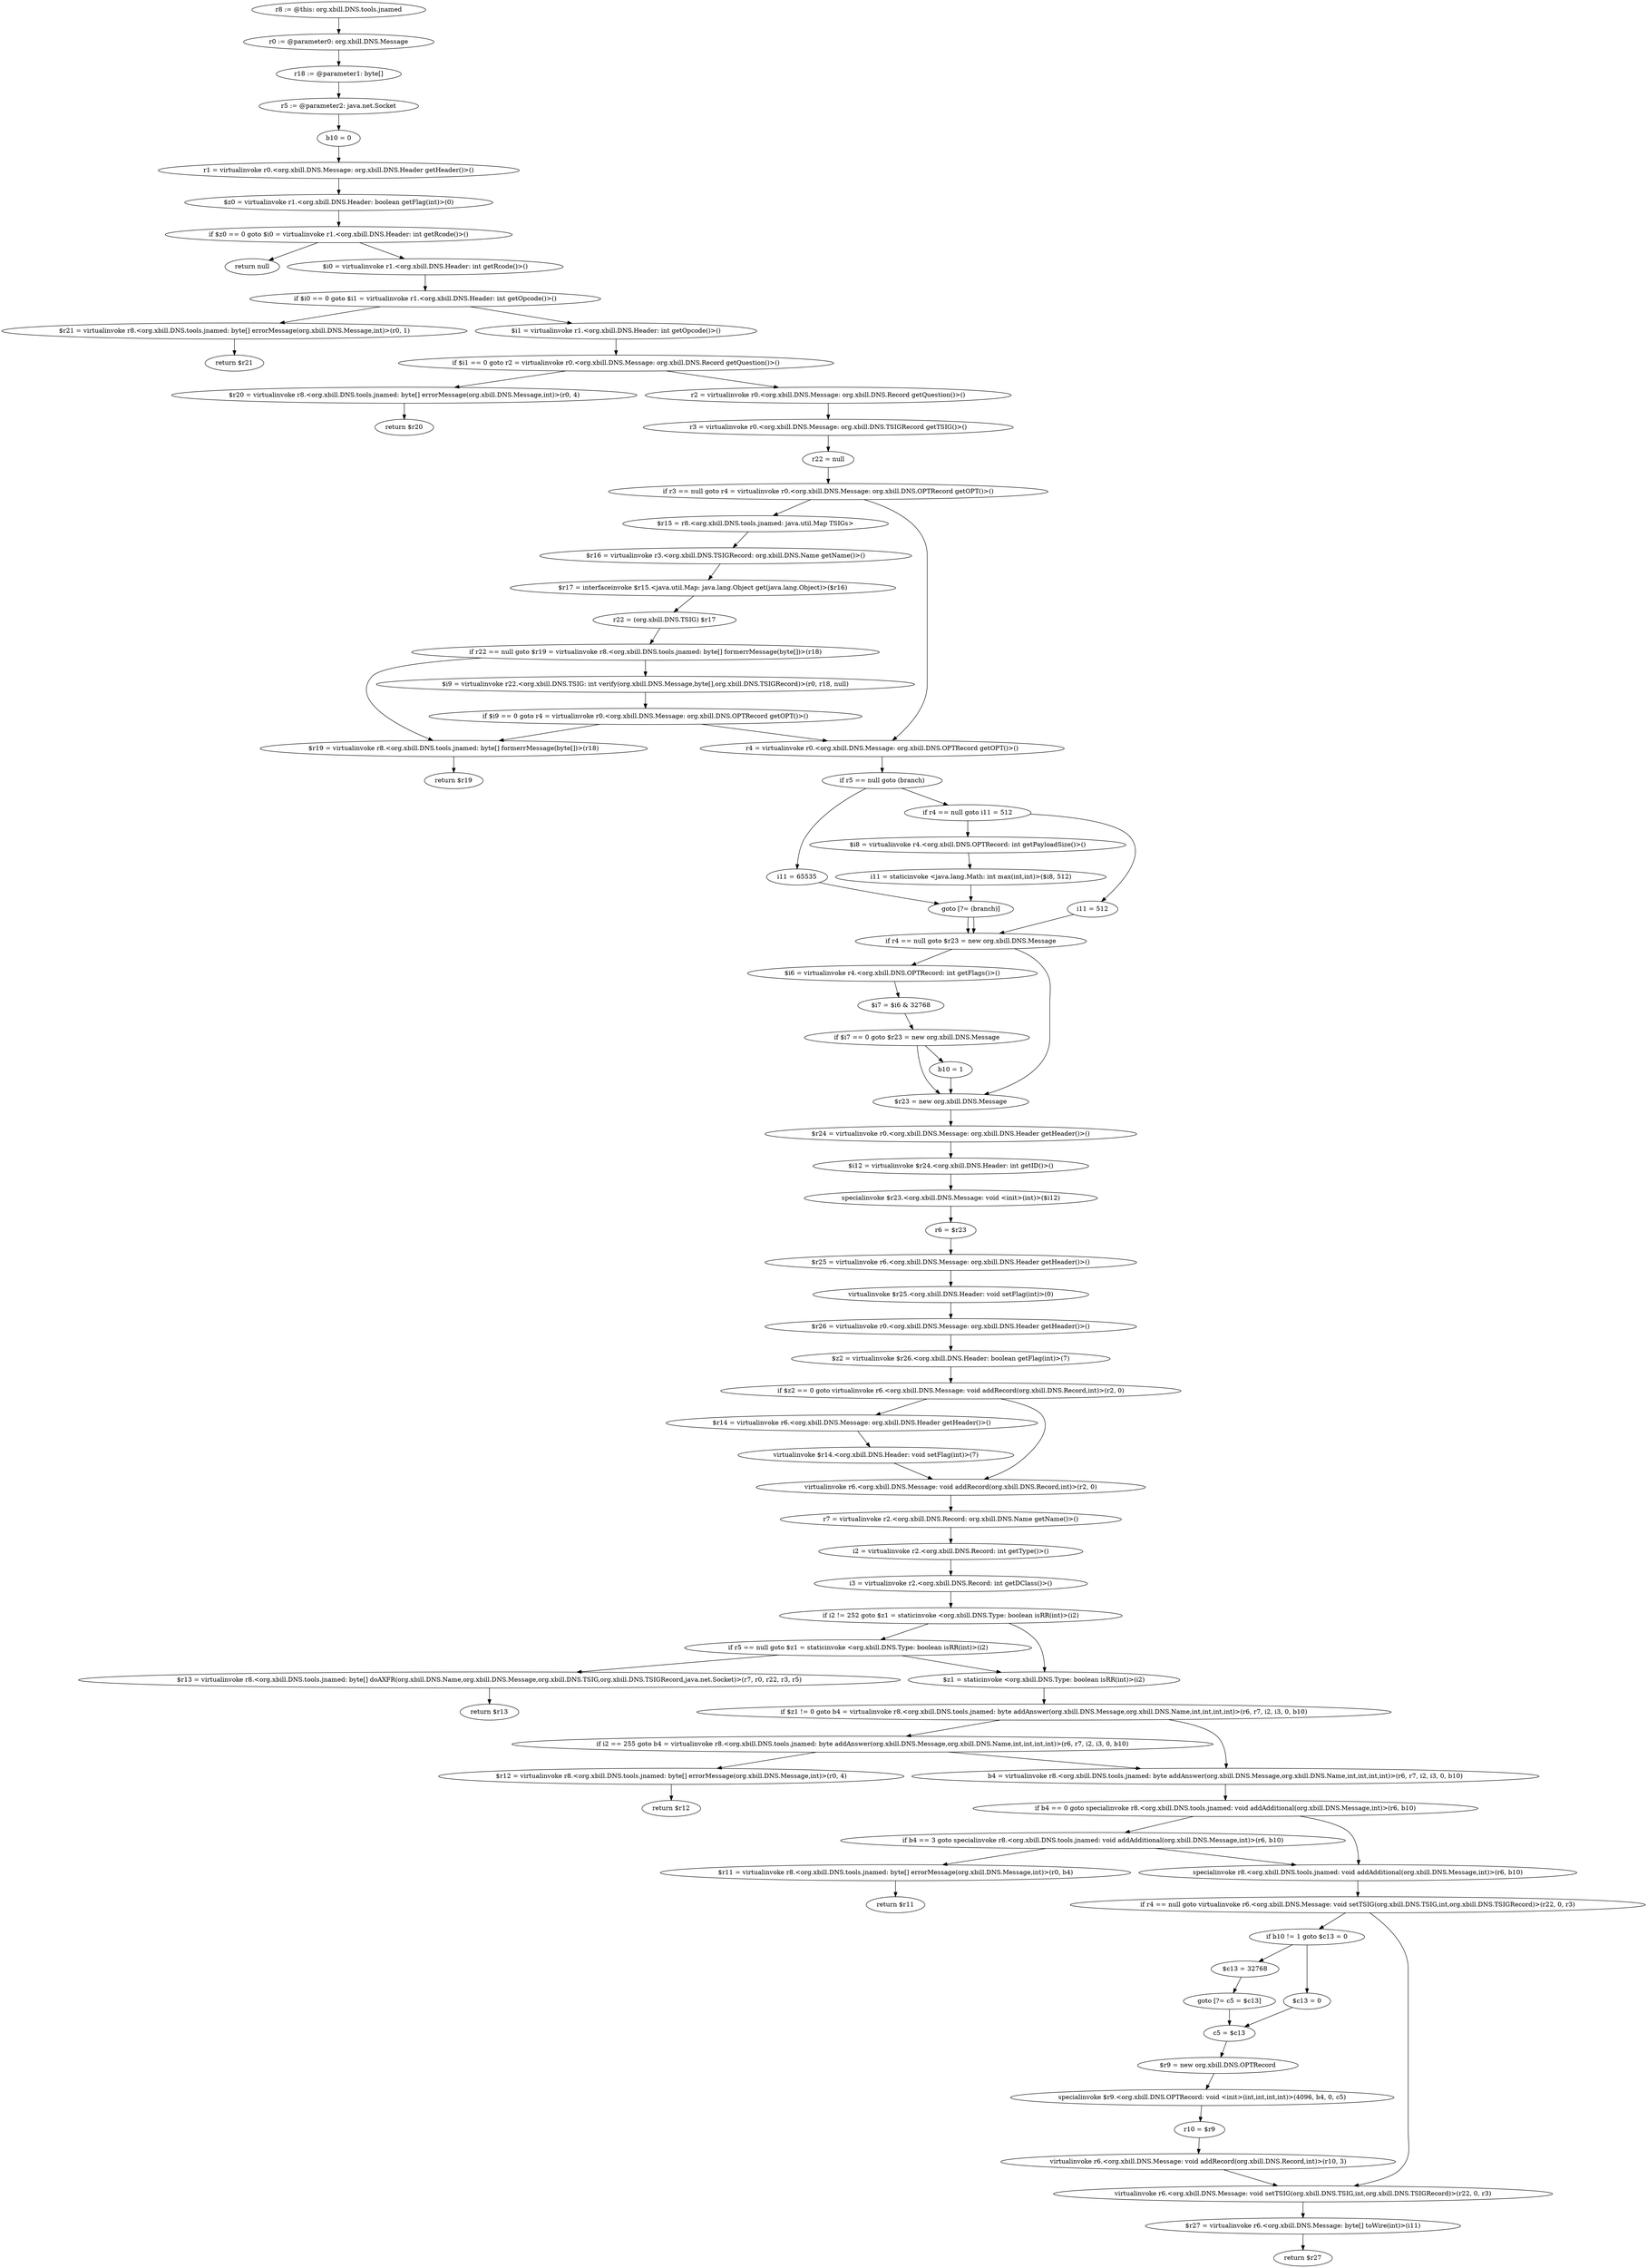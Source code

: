digraph "unitGraph" {
    "r8 := @this: org.xbill.DNS.tools.jnamed"
    "r0 := @parameter0: org.xbill.DNS.Message"
    "r18 := @parameter1: byte[]"
    "r5 := @parameter2: java.net.Socket"
    "b10 = 0"
    "r1 = virtualinvoke r0.<org.xbill.DNS.Message: org.xbill.DNS.Header getHeader()>()"
    "$z0 = virtualinvoke r1.<org.xbill.DNS.Header: boolean getFlag(int)>(0)"
    "if $z0 == 0 goto $i0 = virtualinvoke r1.<org.xbill.DNS.Header: int getRcode()>()"
    "return null"
    "$i0 = virtualinvoke r1.<org.xbill.DNS.Header: int getRcode()>()"
    "if $i0 == 0 goto $i1 = virtualinvoke r1.<org.xbill.DNS.Header: int getOpcode()>()"
    "$r21 = virtualinvoke r8.<org.xbill.DNS.tools.jnamed: byte[] errorMessage(org.xbill.DNS.Message,int)>(r0, 1)"
    "return $r21"
    "$i1 = virtualinvoke r1.<org.xbill.DNS.Header: int getOpcode()>()"
    "if $i1 == 0 goto r2 = virtualinvoke r0.<org.xbill.DNS.Message: org.xbill.DNS.Record getQuestion()>()"
    "$r20 = virtualinvoke r8.<org.xbill.DNS.tools.jnamed: byte[] errorMessage(org.xbill.DNS.Message,int)>(r0, 4)"
    "return $r20"
    "r2 = virtualinvoke r0.<org.xbill.DNS.Message: org.xbill.DNS.Record getQuestion()>()"
    "r3 = virtualinvoke r0.<org.xbill.DNS.Message: org.xbill.DNS.TSIGRecord getTSIG()>()"
    "r22 = null"
    "if r3 == null goto r4 = virtualinvoke r0.<org.xbill.DNS.Message: org.xbill.DNS.OPTRecord getOPT()>()"
    "$r15 = r8.<org.xbill.DNS.tools.jnamed: java.util.Map TSIGs>"
    "$r16 = virtualinvoke r3.<org.xbill.DNS.TSIGRecord: org.xbill.DNS.Name getName()>()"
    "$r17 = interfaceinvoke $r15.<java.util.Map: java.lang.Object get(java.lang.Object)>($r16)"
    "r22 = (org.xbill.DNS.TSIG) $r17"
    "if r22 == null goto $r19 = virtualinvoke r8.<org.xbill.DNS.tools.jnamed: byte[] formerrMessage(byte[])>(r18)"
    "$i9 = virtualinvoke r22.<org.xbill.DNS.TSIG: int verify(org.xbill.DNS.Message,byte[],org.xbill.DNS.TSIGRecord)>(r0, r18, null)"
    "if $i9 == 0 goto r4 = virtualinvoke r0.<org.xbill.DNS.Message: org.xbill.DNS.OPTRecord getOPT()>()"
    "$r19 = virtualinvoke r8.<org.xbill.DNS.tools.jnamed: byte[] formerrMessage(byte[])>(r18)"
    "return $r19"
    "r4 = virtualinvoke r0.<org.xbill.DNS.Message: org.xbill.DNS.OPTRecord getOPT()>()"
    "if r5 == null goto (branch)"
    "i11 = 65535"
    "goto [?= (branch)]"
    "if r4 == null goto i11 = 512"
    "$i8 = virtualinvoke r4.<org.xbill.DNS.OPTRecord: int getPayloadSize()>()"
    "i11 = staticinvoke <java.lang.Math: int max(int,int)>($i8, 512)"
    "i11 = 512"
    "if r4 == null goto $r23 = new org.xbill.DNS.Message"
    "$i6 = virtualinvoke r4.<org.xbill.DNS.OPTRecord: int getFlags()>()"
    "$i7 = $i6 & 32768"
    "if $i7 == 0 goto $r23 = new org.xbill.DNS.Message"
    "b10 = 1"
    "$r23 = new org.xbill.DNS.Message"
    "$r24 = virtualinvoke r0.<org.xbill.DNS.Message: org.xbill.DNS.Header getHeader()>()"
    "$i12 = virtualinvoke $r24.<org.xbill.DNS.Header: int getID()>()"
    "specialinvoke $r23.<org.xbill.DNS.Message: void <init>(int)>($i12)"
    "r6 = $r23"
    "$r25 = virtualinvoke r6.<org.xbill.DNS.Message: org.xbill.DNS.Header getHeader()>()"
    "virtualinvoke $r25.<org.xbill.DNS.Header: void setFlag(int)>(0)"
    "$r26 = virtualinvoke r0.<org.xbill.DNS.Message: org.xbill.DNS.Header getHeader()>()"
    "$z2 = virtualinvoke $r26.<org.xbill.DNS.Header: boolean getFlag(int)>(7)"
    "if $z2 == 0 goto virtualinvoke r6.<org.xbill.DNS.Message: void addRecord(org.xbill.DNS.Record,int)>(r2, 0)"
    "$r14 = virtualinvoke r6.<org.xbill.DNS.Message: org.xbill.DNS.Header getHeader()>()"
    "virtualinvoke $r14.<org.xbill.DNS.Header: void setFlag(int)>(7)"
    "virtualinvoke r6.<org.xbill.DNS.Message: void addRecord(org.xbill.DNS.Record,int)>(r2, 0)"
    "r7 = virtualinvoke r2.<org.xbill.DNS.Record: org.xbill.DNS.Name getName()>()"
    "i2 = virtualinvoke r2.<org.xbill.DNS.Record: int getType()>()"
    "i3 = virtualinvoke r2.<org.xbill.DNS.Record: int getDClass()>()"
    "if i2 != 252 goto $z1 = staticinvoke <org.xbill.DNS.Type: boolean isRR(int)>(i2)"
    "if r5 == null goto $z1 = staticinvoke <org.xbill.DNS.Type: boolean isRR(int)>(i2)"
    "$r13 = virtualinvoke r8.<org.xbill.DNS.tools.jnamed: byte[] doAXFR(org.xbill.DNS.Name,org.xbill.DNS.Message,org.xbill.DNS.TSIG,org.xbill.DNS.TSIGRecord,java.net.Socket)>(r7, r0, r22, r3, r5)"
    "return $r13"
    "$z1 = staticinvoke <org.xbill.DNS.Type: boolean isRR(int)>(i2)"
    "if $z1 != 0 goto b4 = virtualinvoke r8.<org.xbill.DNS.tools.jnamed: byte addAnswer(org.xbill.DNS.Message,org.xbill.DNS.Name,int,int,int,int)>(r6, r7, i2, i3, 0, b10)"
    "if i2 == 255 goto b4 = virtualinvoke r8.<org.xbill.DNS.tools.jnamed: byte addAnswer(org.xbill.DNS.Message,org.xbill.DNS.Name,int,int,int,int)>(r6, r7, i2, i3, 0, b10)"
    "$r12 = virtualinvoke r8.<org.xbill.DNS.tools.jnamed: byte[] errorMessage(org.xbill.DNS.Message,int)>(r0, 4)"
    "return $r12"
    "b4 = virtualinvoke r8.<org.xbill.DNS.tools.jnamed: byte addAnswer(org.xbill.DNS.Message,org.xbill.DNS.Name,int,int,int,int)>(r6, r7, i2, i3, 0, b10)"
    "if b4 == 0 goto specialinvoke r8.<org.xbill.DNS.tools.jnamed: void addAdditional(org.xbill.DNS.Message,int)>(r6, b10)"
    "if b4 == 3 goto specialinvoke r8.<org.xbill.DNS.tools.jnamed: void addAdditional(org.xbill.DNS.Message,int)>(r6, b10)"
    "$r11 = virtualinvoke r8.<org.xbill.DNS.tools.jnamed: byte[] errorMessage(org.xbill.DNS.Message,int)>(r0, b4)"
    "return $r11"
    "specialinvoke r8.<org.xbill.DNS.tools.jnamed: void addAdditional(org.xbill.DNS.Message,int)>(r6, b10)"
    "if r4 == null goto virtualinvoke r6.<org.xbill.DNS.Message: void setTSIG(org.xbill.DNS.TSIG,int,org.xbill.DNS.TSIGRecord)>(r22, 0, r3)"
    "if b10 != 1 goto $c13 = 0"
    "$c13 = 32768"
    "goto [?= c5 = $c13]"
    "$c13 = 0"
    "c5 = $c13"
    "$r9 = new org.xbill.DNS.OPTRecord"
    "specialinvoke $r9.<org.xbill.DNS.OPTRecord: void <init>(int,int,int,int)>(4096, b4, 0, c5)"
    "r10 = $r9"
    "virtualinvoke r6.<org.xbill.DNS.Message: void addRecord(org.xbill.DNS.Record,int)>(r10, 3)"
    "virtualinvoke r6.<org.xbill.DNS.Message: void setTSIG(org.xbill.DNS.TSIG,int,org.xbill.DNS.TSIGRecord)>(r22, 0, r3)"
    "$r27 = virtualinvoke r6.<org.xbill.DNS.Message: byte[] toWire(int)>(i11)"
    "return $r27"
    "r8 := @this: org.xbill.DNS.tools.jnamed"->"r0 := @parameter0: org.xbill.DNS.Message";
    "r0 := @parameter0: org.xbill.DNS.Message"->"r18 := @parameter1: byte[]";
    "r18 := @parameter1: byte[]"->"r5 := @parameter2: java.net.Socket";
    "r5 := @parameter2: java.net.Socket"->"b10 = 0";
    "b10 = 0"->"r1 = virtualinvoke r0.<org.xbill.DNS.Message: org.xbill.DNS.Header getHeader()>()";
    "r1 = virtualinvoke r0.<org.xbill.DNS.Message: org.xbill.DNS.Header getHeader()>()"->"$z0 = virtualinvoke r1.<org.xbill.DNS.Header: boolean getFlag(int)>(0)";
    "$z0 = virtualinvoke r1.<org.xbill.DNS.Header: boolean getFlag(int)>(0)"->"if $z0 == 0 goto $i0 = virtualinvoke r1.<org.xbill.DNS.Header: int getRcode()>()";
    "if $z0 == 0 goto $i0 = virtualinvoke r1.<org.xbill.DNS.Header: int getRcode()>()"->"return null";
    "if $z0 == 0 goto $i0 = virtualinvoke r1.<org.xbill.DNS.Header: int getRcode()>()"->"$i0 = virtualinvoke r1.<org.xbill.DNS.Header: int getRcode()>()";
    "$i0 = virtualinvoke r1.<org.xbill.DNS.Header: int getRcode()>()"->"if $i0 == 0 goto $i1 = virtualinvoke r1.<org.xbill.DNS.Header: int getOpcode()>()";
    "if $i0 == 0 goto $i1 = virtualinvoke r1.<org.xbill.DNS.Header: int getOpcode()>()"->"$r21 = virtualinvoke r8.<org.xbill.DNS.tools.jnamed: byte[] errorMessage(org.xbill.DNS.Message,int)>(r0, 1)";
    "if $i0 == 0 goto $i1 = virtualinvoke r1.<org.xbill.DNS.Header: int getOpcode()>()"->"$i1 = virtualinvoke r1.<org.xbill.DNS.Header: int getOpcode()>()";
    "$r21 = virtualinvoke r8.<org.xbill.DNS.tools.jnamed: byte[] errorMessage(org.xbill.DNS.Message,int)>(r0, 1)"->"return $r21";
    "$i1 = virtualinvoke r1.<org.xbill.DNS.Header: int getOpcode()>()"->"if $i1 == 0 goto r2 = virtualinvoke r0.<org.xbill.DNS.Message: org.xbill.DNS.Record getQuestion()>()";
    "if $i1 == 0 goto r2 = virtualinvoke r0.<org.xbill.DNS.Message: org.xbill.DNS.Record getQuestion()>()"->"$r20 = virtualinvoke r8.<org.xbill.DNS.tools.jnamed: byte[] errorMessage(org.xbill.DNS.Message,int)>(r0, 4)";
    "if $i1 == 0 goto r2 = virtualinvoke r0.<org.xbill.DNS.Message: org.xbill.DNS.Record getQuestion()>()"->"r2 = virtualinvoke r0.<org.xbill.DNS.Message: org.xbill.DNS.Record getQuestion()>()";
    "$r20 = virtualinvoke r8.<org.xbill.DNS.tools.jnamed: byte[] errorMessage(org.xbill.DNS.Message,int)>(r0, 4)"->"return $r20";
    "r2 = virtualinvoke r0.<org.xbill.DNS.Message: org.xbill.DNS.Record getQuestion()>()"->"r3 = virtualinvoke r0.<org.xbill.DNS.Message: org.xbill.DNS.TSIGRecord getTSIG()>()";
    "r3 = virtualinvoke r0.<org.xbill.DNS.Message: org.xbill.DNS.TSIGRecord getTSIG()>()"->"r22 = null";
    "r22 = null"->"if r3 == null goto r4 = virtualinvoke r0.<org.xbill.DNS.Message: org.xbill.DNS.OPTRecord getOPT()>()";
    "if r3 == null goto r4 = virtualinvoke r0.<org.xbill.DNS.Message: org.xbill.DNS.OPTRecord getOPT()>()"->"$r15 = r8.<org.xbill.DNS.tools.jnamed: java.util.Map TSIGs>";
    "if r3 == null goto r4 = virtualinvoke r0.<org.xbill.DNS.Message: org.xbill.DNS.OPTRecord getOPT()>()"->"r4 = virtualinvoke r0.<org.xbill.DNS.Message: org.xbill.DNS.OPTRecord getOPT()>()";
    "$r15 = r8.<org.xbill.DNS.tools.jnamed: java.util.Map TSIGs>"->"$r16 = virtualinvoke r3.<org.xbill.DNS.TSIGRecord: org.xbill.DNS.Name getName()>()";
    "$r16 = virtualinvoke r3.<org.xbill.DNS.TSIGRecord: org.xbill.DNS.Name getName()>()"->"$r17 = interfaceinvoke $r15.<java.util.Map: java.lang.Object get(java.lang.Object)>($r16)";
    "$r17 = interfaceinvoke $r15.<java.util.Map: java.lang.Object get(java.lang.Object)>($r16)"->"r22 = (org.xbill.DNS.TSIG) $r17";
    "r22 = (org.xbill.DNS.TSIG) $r17"->"if r22 == null goto $r19 = virtualinvoke r8.<org.xbill.DNS.tools.jnamed: byte[] formerrMessage(byte[])>(r18)";
    "if r22 == null goto $r19 = virtualinvoke r8.<org.xbill.DNS.tools.jnamed: byte[] formerrMessage(byte[])>(r18)"->"$i9 = virtualinvoke r22.<org.xbill.DNS.TSIG: int verify(org.xbill.DNS.Message,byte[],org.xbill.DNS.TSIGRecord)>(r0, r18, null)";
    "if r22 == null goto $r19 = virtualinvoke r8.<org.xbill.DNS.tools.jnamed: byte[] formerrMessage(byte[])>(r18)"->"$r19 = virtualinvoke r8.<org.xbill.DNS.tools.jnamed: byte[] formerrMessage(byte[])>(r18)";
    "$i9 = virtualinvoke r22.<org.xbill.DNS.TSIG: int verify(org.xbill.DNS.Message,byte[],org.xbill.DNS.TSIGRecord)>(r0, r18, null)"->"if $i9 == 0 goto r4 = virtualinvoke r0.<org.xbill.DNS.Message: org.xbill.DNS.OPTRecord getOPT()>()";
    "if $i9 == 0 goto r4 = virtualinvoke r0.<org.xbill.DNS.Message: org.xbill.DNS.OPTRecord getOPT()>()"->"$r19 = virtualinvoke r8.<org.xbill.DNS.tools.jnamed: byte[] formerrMessage(byte[])>(r18)";
    "if $i9 == 0 goto r4 = virtualinvoke r0.<org.xbill.DNS.Message: org.xbill.DNS.OPTRecord getOPT()>()"->"r4 = virtualinvoke r0.<org.xbill.DNS.Message: org.xbill.DNS.OPTRecord getOPT()>()";
    "$r19 = virtualinvoke r8.<org.xbill.DNS.tools.jnamed: byte[] formerrMessage(byte[])>(r18)"->"return $r19";
    "r4 = virtualinvoke r0.<org.xbill.DNS.Message: org.xbill.DNS.OPTRecord getOPT()>()"->"if r5 == null goto (branch)";
    "if r5 == null goto (branch)"->"i11 = 65535";
    "if r5 == null goto (branch)"->"if r4 == null goto i11 = 512";
    "i11 = 65535"->"goto [?= (branch)]";
    "goto [?= (branch)]"->"if r4 == null goto $r23 = new org.xbill.DNS.Message";
    "if r4 == null goto i11 = 512"->"$i8 = virtualinvoke r4.<org.xbill.DNS.OPTRecord: int getPayloadSize()>()";
    "if r4 == null goto i11 = 512"->"i11 = 512";
    "$i8 = virtualinvoke r4.<org.xbill.DNS.OPTRecord: int getPayloadSize()>()"->"i11 = staticinvoke <java.lang.Math: int max(int,int)>($i8, 512)";
    "i11 = staticinvoke <java.lang.Math: int max(int,int)>($i8, 512)"->"goto [?= (branch)]";
    "goto [?= (branch)]"->"if r4 == null goto $r23 = new org.xbill.DNS.Message";
    "i11 = 512"->"if r4 == null goto $r23 = new org.xbill.DNS.Message";
    "if r4 == null goto $r23 = new org.xbill.DNS.Message"->"$i6 = virtualinvoke r4.<org.xbill.DNS.OPTRecord: int getFlags()>()";
    "if r4 == null goto $r23 = new org.xbill.DNS.Message"->"$r23 = new org.xbill.DNS.Message";
    "$i6 = virtualinvoke r4.<org.xbill.DNS.OPTRecord: int getFlags()>()"->"$i7 = $i6 & 32768";
    "$i7 = $i6 & 32768"->"if $i7 == 0 goto $r23 = new org.xbill.DNS.Message";
    "if $i7 == 0 goto $r23 = new org.xbill.DNS.Message"->"b10 = 1";
    "if $i7 == 0 goto $r23 = new org.xbill.DNS.Message"->"$r23 = new org.xbill.DNS.Message";
    "b10 = 1"->"$r23 = new org.xbill.DNS.Message";
    "$r23 = new org.xbill.DNS.Message"->"$r24 = virtualinvoke r0.<org.xbill.DNS.Message: org.xbill.DNS.Header getHeader()>()";
    "$r24 = virtualinvoke r0.<org.xbill.DNS.Message: org.xbill.DNS.Header getHeader()>()"->"$i12 = virtualinvoke $r24.<org.xbill.DNS.Header: int getID()>()";
    "$i12 = virtualinvoke $r24.<org.xbill.DNS.Header: int getID()>()"->"specialinvoke $r23.<org.xbill.DNS.Message: void <init>(int)>($i12)";
    "specialinvoke $r23.<org.xbill.DNS.Message: void <init>(int)>($i12)"->"r6 = $r23";
    "r6 = $r23"->"$r25 = virtualinvoke r6.<org.xbill.DNS.Message: org.xbill.DNS.Header getHeader()>()";
    "$r25 = virtualinvoke r6.<org.xbill.DNS.Message: org.xbill.DNS.Header getHeader()>()"->"virtualinvoke $r25.<org.xbill.DNS.Header: void setFlag(int)>(0)";
    "virtualinvoke $r25.<org.xbill.DNS.Header: void setFlag(int)>(0)"->"$r26 = virtualinvoke r0.<org.xbill.DNS.Message: org.xbill.DNS.Header getHeader()>()";
    "$r26 = virtualinvoke r0.<org.xbill.DNS.Message: org.xbill.DNS.Header getHeader()>()"->"$z2 = virtualinvoke $r26.<org.xbill.DNS.Header: boolean getFlag(int)>(7)";
    "$z2 = virtualinvoke $r26.<org.xbill.DNS.Header: boolean getFlag(int)>(7)"->"if $z2 == 0 goto virtualinvoke r6.<org.xbill.DNS.Message: void addRecord(org.xbill.DNS.Record,int)>(r2, 0)";
    "if $z2 == 0 goto virtualinvoke r6.<org.xbill.DNS.Message: void addRecord(org.xbill.DNS.Record,int)>(r2, 0)"->"$r14 = virtualinvoke r6.<org.xbill.DNS.Message: org.xbill.DNS.Header getHeader()>()";
    "if $z2 == 0 goto virtualinvoke r6.<org.xbill.DNS.Message: void addRecord(org.xbill.DNS.Record,int)>(r2, 0)"->"virtualinvoke r6.<org.xbill.DNS.Message: void addRecord(org.xbill.DNS.Record,int)>(r2, 0)";
    "$r14 = virtualinvoke r6.<org.xbill.DNS.Message: org.xbill.DNS.Header getHeader()>()"->"virtualinvoke $r14.<org.xbill.DNS.Header: void setFlag(int)>(7)";
    "virtualinvoke $r14.<org.xbill.DNS.Header: void setFlag(int)>(7)"->"virtualinvoke r6.<org.xbill.DNS.Message: void addRecord(org.xbill.DNS.Record,int)>(r2, 0)";
    "virtualinvoke r6.<org.xbill.DNS.Message: void addRecord(org.xbill.DNS.Record,int)>(r2, 0)"->"r7 = virtualinvoke r2.<org.xbill.DNS.Record: org.xbill.DNS.Name getName()>()";
    "r7 = virtualinvoke r2.<org.xbill.DNS.Record: org.xbill.DNS.Name getName()>()"->"i2 = virtualinvoke r2.<org.xbill.DNS.Record: int getType()>()";
    "i2 = virtualinvoke r2.<org.xbill.DNS.Record: int getType()>()"->"i3 = virtualinvoke r2.<org.xbill.DNS.Record: int getDClass()>()";
    "i3 = virtualinvoke r2.<org.xbill.DNS.Record: int getDClass()>()"->"if i2 != 252 goto $z1 = staticinvoke <org.xbill.DNS.Type: boolean isRR(int)>(i2)";
    "if i2 != 252 goto $z1 = staticinvoke <org.xbill.DNS.Type: boolean isRR(int)>(i2)"->"if r5 == null goto $z1 = staticinvoke <org.xbill.DNS.Type: boolean isRR(int)>(i2)";
    "if i2 != 252 goto $z1 = staticinvoke <org.xbill.DNS.Type: boolean isRR(int)>(i2)"->"$z1 = staticinvoke <org.xbill.DNS.Type: boolean isRR(int)>(i2)";
    "if r5 == null goto $z1 = staticinvoke <org.xbill.DNS.Type: boolean isRR(int)>(i2)"->"$r13 = virtualinvoke r8.<org.xbill.DNS.tools.jnamed: byte[] doAXFR(org.xbill.DNS.Name,org.xbill.DNS.Message,org.xbill.DNS.TSIG,org.xbill.DNS.TSIGRecord,java.net.Socket)>(r7, r0, r22, r3, r5)";
    "if r5 == null goto $z1 = staticinvoke <org.xbill.DNS.Type: boolean isRR(int)>(i2)"->"$z1 = staticinvoke <org.xbill.DNS.Type: boolean isRR(int)>(i2)";
    "$r13 = virtualinvoke r8.<org.xbill.DNS.tools.jnamed: byte[] doAXFR(org.xbill.DNS.Name,org.xbill.DNS.Message,org.xbill.DNS.TSIG,org.xbill.DNS.TSIGRecord,java.net.Socket)>(r7, r0, r22, r3, r5)"->"return $r13";
    "$z1 = staticinvoke <org.xbill.DNS.Type: boolean isRR(int)>(i2)"->"if $z1 != 0 goto b4 = virtualinvoke r8.<org.xbill.DNS.tools.jnamed: byte addAnswer(org.xbill.DNS.Message,org.xbill.DNS.Name,int,int,int,int)>(r6, r7, i2, i3, 0, b10)";
    "if $z1 != 0 goto b4 = virtualinvoke r8.<org.xbill.DNS.tools.jnamed: byte addAnswer(org.xbill.DNS.Message,org.xbill.DNS.Name,int,int,int,int)>(r6, r7, i2, i3, 0, b10)"->"if i2 == 255 goto b4 = virtualinvoke r8.<org.xbill.DNS.tools.jnamed: byte addAnswer(org.xbill.DNS.Message,org.xbill.DNS.Name,int,int,int,int)>(r6, r7, i2, i3, 0, b10)";
    "if $z1 != 0 goto b4 = virtualinvoke r8.<org.xbill.DNS.tools.jnamed: byte addAnswer(org.xbill.DNS.Message,org.xbill.DNS.Name,int,int,int,int)>(r6, r7, i2, i3, 0, b10)"->"b4 = virtualinvoke r8.<org.xbill.DNS.tools.jnamed: byte addAnswer(org.xbill.DNS.Message,org.xbill.DNS.Name,int,int,int,int)>(r6, r7, i2, i3, 0, b10)";
    "if i2 == 255 goto b4 = virtualinvoke r8.<org.xbill.DNS.tools.jnamed: byte addAnswer(org.xbill.DNS.Message,org.xbill.DNS.Name,int,int,int,int)>(r6, r7, i2, i3, 0, b10)"->"$r12 = virtualinvoke r8.<org.xbill.DNS.tools.jnamed: byte[] errorMessage(org.xbill.DNS.Message,int)>(r0, 4)";
    "if i2 == 255 goto b4 = virtualinvoke r8.<org.xbill.DNS.tools.jnamed: byte addAnswer(org.xbill.DNS.Message,org.xbill.DNS.Name,int,int,int,int)>(r6, r7, i2, i3, 0, b10)"->"b4 = virtualinvoke r8.<org.xbill.DNS.tools.jnamed: byte addAnswer(org.xbill.DNS.Message,org.xbill.DNS.Name,int,int,int,int)>(r6, r7, i2, i3, 0, b10)";
    "$r12 = virtualinvoke r8.<org.xbill.DNS.tools.jnamed: byte[] errorMessage(org.xbill.DNS.Message,int)>(r0, 4)"->"return $r12";
    "b4 = virtualinvoke r8.<org.xbill.DNS.tools.jnamed: byte addAnswer(org.xbill.DNS.Message,org.xbill.DNS.Name,int,int,int,int)>(r6, r7, i2, i3, 0, b10)"->"if b4 == 0 goto specialinvoke r8.<org.xbill.DNS.tools.jnamed: void addAdditional(org.xbill.DNS.Message,int)>(r6, b10)";
    "if b4 == 0 goto specialinvoke r8.<org.xbill.DNS.tools.jnamed: void addAdditional(org.xbill.DNS.Message,int)>(r6, b10)"->"if b4 == 3 goto specialinvoke r8.<org.xbill.DNS.tools.jnamed: void addAdditional(org.xbill.DNS.Message,int)>(r6, b10)";
    "if b4 == 0 goto specialinvoke r8.<org.xbill.DNS.tools.jnamed: void addAdditional(org.xbill.DNS.Message,int)>(r6, b10)"->"specialinvoke r8.<org.xbill.DNS.tools.jnamed: void addAdditional(org.xbill.DNS.Message,int)>(r6, b10)";
    "if b4 == 3 goto specialinvoke r8.<org.xbill.DNS.tools.jnamed: void addAdditional(org.xbill.DNS.Message,int)>(r6, b10)"->"$r11 = virtualinvoke r8.<org.xbill.DNS.tools.jnamed: byte[] errorMessage(org.xbill.DNS.Message,int)>(r0, b4)";
    "if b4 == 3 goto specialinvoke r8.<org.xbill.DNS.tools.jnamed: void addAdditional(org.xbill.DNS.Message,int)>(r6, b10)"->"specialinvoke r8.<org.xbill.DNS.tools.jnamed: void addAdditional(org.xbill.DNS.Message,int)>(r6, b10)";
    "$r11 = virtualinvoke r8.<org.xbill.DNS.tools.jnamed: byte[] errorMessage(org.xbill.DNS.Message,int)>(r0, b4)"->"return $r11";
    "specialinvoke r8.<org.xbill.DNS.tools.jnamed: void addAdditional(org.xbill.DNS.Message,int)>(r6, b10)"->"if r4 == null goto virtualinvoke r6.<org.xbill.DNS.Message: void setTSIG(org.xbill.DNS.TSIG,int,org.xbill.DNS.TSIGRecord)>(r22, 0, r3)";
    "if r4 == null goto virtualinvoke r6.<org.xbill.DNS.Message: void setTSIG(org.xbill.DNS.TSIG,int,org.xbill.DNS.TSIGRecord)>(r22, 0, r3)"->"if b10 != 1 goto $c13 = 0";
    "if r4 == null goto virtualinvoke r6.<org.xbill.DNS.Message: void setTSIG(org.xbill.DNS.TSIG,int,org.xbill.DNS.TSIGRecord)>(r22, 0, r3)"->"virtualinvoke r6.<org.xbill.DNS.Message: void setTSIG(org.xbill.DNS.TSIG,int,org.xbill.DNS.TSIGRecord)>(r22, 0, r3)";
    "if b10 != 1 goto $c13 = 0"->"$c13 = 32768";
    "if b10 != 1 goto $c13 = 0"->"$c13 = 0";
    "$c13 = 32768"->"goto [?= c5 = $c13]";
    "goto [?= c5 = $c13]"->"c5 = $c13";
    "$c13 = 0"->"c5 = $c13";
    "c5 = $c13"->"$r9 = new org.xbill.DNS.OPTRecord";
    "$r9 = new org.xbill.DNS.OPTRecord"->"specialinvoke $r9.<org.xbill.DNS.OPTRecord: void <init>(int,int,int,int)>(4096, b4, 0, c5)";
    "specialinvoke $r9.<org.xbill.DNS.OPTRecord: void <init>(int,int,int,int)>(4096, b4, 0, c5)"->"r10 = $r9";
    "r10 = $r9"->"virtualinvoke r6.<org.xbill.DNS.Message: void addRecord(org.xbill.DNS.Record,int)>(r10, 3)";
    "virtualinvoke r6.<org.xbill.DNS.Message: void addRecord(org.xbill.DNS.Record,int)>(r10, 3)"->"virtualinvoke r6.<org.xbill.DNS.Message: void setTSIG(org.xbill.DNS.TSIG,int,org.xbill.DNS.TSIGRecord)>(r22, 0, r3)";
    "virtualinvoke r6.<org.xbill.DNS.Message: void setTSIG(org.xbill.DNS.TSIG,int,org.xbill.DNS.TSIGRecord)>(r22, 0, r3)"->"$r27 = virtualinvoke r6.<org.xbill.DNS.Message: byte[] toWire(int)>(i11)";
    "$r27 = virtualinvoke r6.<org.xbill.DNS.Message: byte[] toWire(int)>(i11)"->"return $r27";
}
